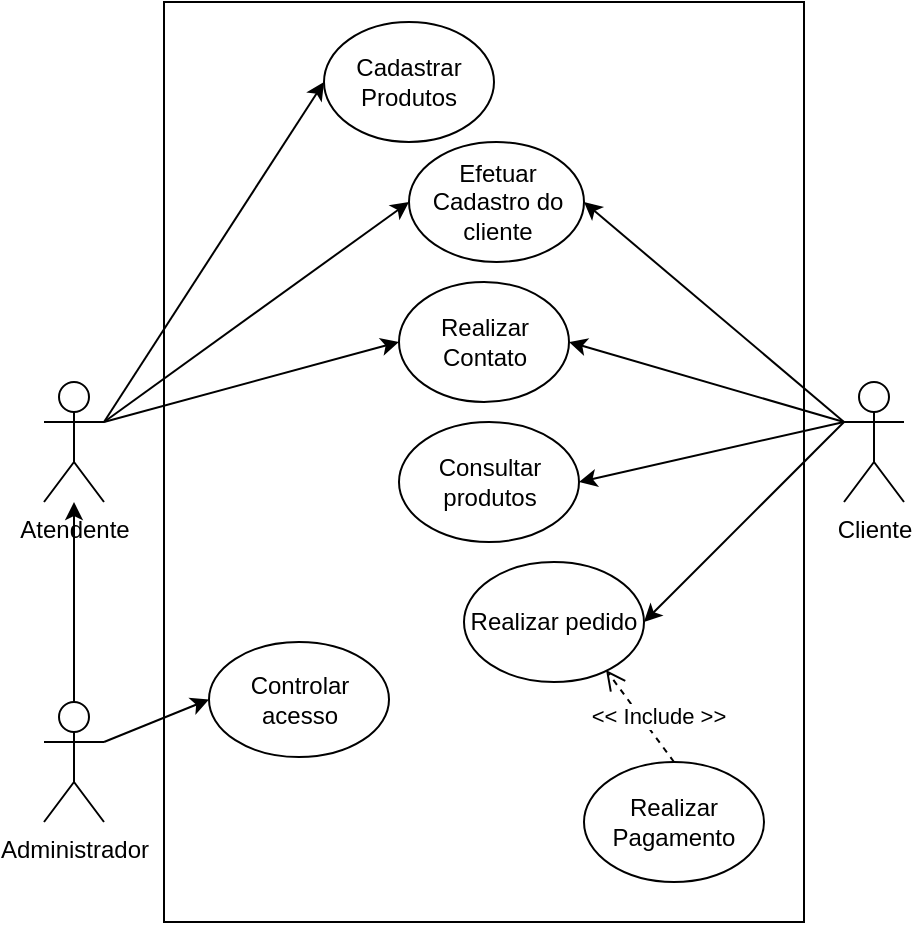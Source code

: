 <mxfile version="13.7.5" type="device"><diagram id="1KoFJDG_5GZ_CwHvJpbS" name="Page-1"><mxGraphModel dx="1061" dy="452" grid="1" gridSize="10" guides="1" tooltips="1" connect="1" arrows="1" fold="1" page="1" pageScale="1" pageWidth="900" pageHeight="1600" math="0" shadow="0"><root><mxCell id="0"/><mxCell id="1" parent="0"/><mxCell id="BVZUchXOlCPIFqD3r1kP-27" value="" style="rounded=0;whiteSpace=wrap;html=1;" parent="1" vertex="1"><mxGeometry x="310" y="10" width="320" height="460" as="geometry"/></mxCell><mxCell id="BVZUchXOlCPIFqD3r1kP-1" value="Atendente" style="shape=umlActor;verticalLabelPosition=bottom;verticalAlign=top;html=1;outlineConnect=0;" parent="1" vertex="1"><mxGeometry x="250" y="200" width="30" height="60" as="geometry"/></mxCell><mxCell id="BVZUchXOlCPIFqD3r1kP-4" value="" style="edgeStyle=orthogonalEdgeStyle;rounded=0;orthogonalLoop=1;jettySize=auto;html=1;" parent="1" source="BVZUchXOlCPIFqD3r1kP-3" target="BVZUchXOlCPIFqD3r1kP-1" edge="1"><mxGeometry relative="1" as="geometry"/></mxCell><mxCell id="BVZUchXOlCPIFqD3r1kP-3" value="Administrador" style="shape=umlActor;verticalLabelPosition=bottom;verticalAlign=top;html=1;outlineConnect=0;" parent="1" vertex="1"><mxGeometry x="250" y="360" width="30" height="60" as="geometry"/></mxCell><mxCell id="BVZUchXOlCPIFqD3r1kP-5" value="Cliente" style="shape=umlActor;verticalLabelPosition=bottom;verticalAlign=top;html=1;outlineConnect=0;" parent="1" vertex="1"><mxGeometry x="650" y="200" width="30" height="60" as="geometry"/></mxCell><mxCell id="BVZUchXOlCPIFqD3r1kP-6" value="" style="endArrow=classic;html=1;exitX=1;exitY=0.333;exitDx=0;exitDy=0;exitPerimeter=0;entryX=0;entryY=0.5;entryDx=0;entryDy=0;" parent="1" source="BVZUchXOlCPIFqD3r1kP-1" target="BVZUchXOlCPIFqD3r1kP-7" edge="1"><mxGeometry width="50" height="50" relative="1" as="geometry"><mxPoint x="330" y="250" as="sourcePoint"/><mxPoint x="350" y="180" as="targetPoint"/></mxGeometry></mxCell><mxCell id="BVZUchXOlCPIFqD3r1kP-7" value="Realizar Contato" style="ellipse;whiteSpace=wrap;html=1;" parent="1" vertex="1"><mxGeometry x="427.5" y="150" width="85" height="60" as="geometry"/></mxCell><mxCell id="BVZUchXOlCPIFqD3r1kP-9" value="" style="endArrow=classic;html=1;exitX=0;exitY=0.333;exitDx=0;exitDy=0;exitPerimeter=0;entryX=1;entryY=0.5;entryDx=0;entryDy=0;" parent="1" source="BVZUchXOlCPIFqD3r1kP-5" target="BVZUchXOlCPIFqD3r1kP-7" edge="1"><mxGeometry width="50" height="50" relative="1" as="geometry"><mxPoint x="520" y="360" as="sourcePoint"/><mxPoint x="570" y="310" as="targetPoint"/></mxGeometry></mxCell><mxCell id="BVZUchXOlCPIFqD3r1kP-11" value="Realizar Pagamento" style="ellipse;whiteSpace=wrap;html=1;" parent="1" vertex="1"><mxGeometry x="520" y="390" width="90" height="60" as="geometry"/></mxCell><mxCell id="BVZUchXOlCPIFqD3r1kP-15" value="" style="endArrow=classic;html=1;exitX=0;exitY=0.333;exitDx=0;exitDy=0;exitPerimeter=0;entryX=1;entryY=0.5;entryDx=0;entryDy=0;" parent="1" source="BVZUchXOlCPIFqD3r1kP-5" target="BVZUchXOlCPIFqD3r1kP-16" edge="1"><mxGeometry width="50" height="50" relative="1" as="geometry"><mxPoint x="580" y="190" as="sourcePoint"/><mxPoint x="520" y="140" as="targetPoint"/></mxGeometry></mxCell><mxCell id="BVZUchXOlCPIFqD3r1kP-16" value="Efetuar Cadastro do cliente" style="ellipse;whiteSpace=wrap;html=1;" parent="1" vertex="1"><mxGeometry x="432.5" y="80" width="87.5" height="60" as="geometry"/></mxCell><mxCell id="BVZUchXOlCPIFqD3r1kP-17" value="" style="endArrow=classic;html=1;exitX=1;exitY=0.333;exitDx=0;exitDy=0;exitPerimeter=0;entryX=0;entryY=0.5;entryDx=0;entryDy=0;" parent="1" source="BVZUchXOlCPIFqD3r1kP-1" target="BVZUchXOlCPIFqD3r1kP-16" edge="1"><mxGeometry width="50" height="50" relative="1" as="geometry"><mxPoint x="290" y="200" as="sourcePoint"/><mxPoint x="340" y="150" as="targetPoint"/></mxGeometry></mxCell><mxCell id="BVZUchXOlCPIFqD3r1kP-18" value="" style="endArrow=classic;html=1;exitX=0;exitY=0.333;exitDx=0;exitDy=0;exitPerimeter=0;entryX=1;entryY=0.5;entryDx=0;entryDy=0;" parent="1" source="BVZUchXOlCPIFqD3r1kP-5" target="BVZUchXOlCPIFqD3r1kP-19" edge="1"><mxGeometry width="50" height="50" relative="1" as="geometry"><mxPoint x="520" y="260" as="sourcePoint"/><mxPoint x="510" y="80" as="targetPoint"/></mxGeometry></mxCell><mxCell id="BVZUchXOlCPIFqD3r1kP-19" value="Consultar produtos" style="ellipse;whiteSpace=wrap;html=1;" parent="1" vertex="1"><mxGeometry x="427.5" y="220" width="90" height="60" as="geometry"/></mxCell><mxCell id="BVZUchXOlCPIFqD3r1kP-20" value="" style="endArrow=classic;html=1;exitX=1;exitY=0.333;exitDx=0;exitDy=0;exitPerimeter=0;entryX=0;entryY=0.5;entryDx=0;entryDy=0;" parent="1" source="BVZUchXOlCPIFqD3r1kP-1" target="BVZUchXOlCPIFqD3r1kP-21" edge="1"><mxGeometry width="50" height="50" relative="1" as="geometry"><mxPoint x="310" y="290" as="sourcePoint"/><mxPoint x="340" y="270" as="targetPoint"/></mxGeometry></mxCell><mxCell id="BVZUchXOlCPIFqD3r1kP-21" value="Cadastrar Produtos" style="ellipse;whiteSpace=wrap;html=1;" parent="1" vertex="1"><mxGeometry x="390" y="20" width="85" height="60" as="geometry"/></mxCell><mxCell id="BVZUchXOlCPIFqD3r1kP-22" value="" style="endArrow=classic;html=1;exitX=0;exitY=0.333;exitDx=0;exitDy=0;exitPerimeter=0;entryX=1;entryY=0.5;entryDx=0;entryDy=0;" parent="1" source="BVZUchXOlCPIFqD3r1kP-5" target="BVZUchXOlCPIFqD3r1kP-23" edge="1"><mxGeometry width="50" height="50" relative="1" as="geometry"><mxPoint x="520" y="260" as="sourcePoint"/><mxPoint x="540" y="250" as="targetPoint"/></mxGeometry></mxCell><mxCell id="BVZUchXOlCPIFqD3r1kP-23" value="Realizar pedido" style="ellipse;whiteSpace=wrap;html=1;" parent="1" vertex="1"><mxGeometry x="460" y="290" width="90" height="60" as="geometry"/></mxCell><mxCell id="BVZUchXOlCPIFqD3r1kP-24" value="&amp;lt;&amp;lt; Include &amp;gt;&amp;gt;" style="html=1;verticalAlign=bottom;endArrow=open;dashed=1;endSize=8;exitX=0.5;exitY=0;exitDx=0;exitDy=0;entryX=0.789;entryY=0.9;entryDx=0;entryDy=0;entryPerimeter=0;" parent="1" source="BVZUchXOlCPIFqD3r1kP-11" target="BVZUchXOlCPIFqD3r1kP-23" edge="1"><mxGeometry x="-0.459" y="-2" relative="1" as="geometry"><mxPoint x="400" y="320" as="sourcePoint"/><mxPoint x="380" y="270" as="targetPoint"/><mxPoint as="offset"/></mxGeometry></mxCell><mxCell id="BVZUchXOlCPIFqD3r1kP-25" value="" style="endArrow=classic;html=1;exitX=1;exitY=0.333;exitDx=0;exitDy=0;exitPerimeter=0;entryX=0;entryY=0.5;entryDx=0;entryDy=0;" parent="1" source="BVZUchXOlCPIFqD3r1kP-3" target="BVZUchXOlCPIFqD3r1kP-26" edge="1"><mxGeometry width="50" height="50" relative="1" as="geometry"><mxPoint x="300" y="400" as="sourcePoint"/><mxPoint x="320" y="340" as="targetPoint"/></mxGeometry></mxCell><mxCell id="BVZUchXOlCPIFqD3r1kP-26" value="Controlar acesso" style="ellipse;whiteSpace=wrap;html=1;" parent="1" vertex="1"><mxGeometry x="332.5" y="330" width="90" height="57.5" as="geometry"/></mxCell></root></mxGraphModel></diagram></mxfile>